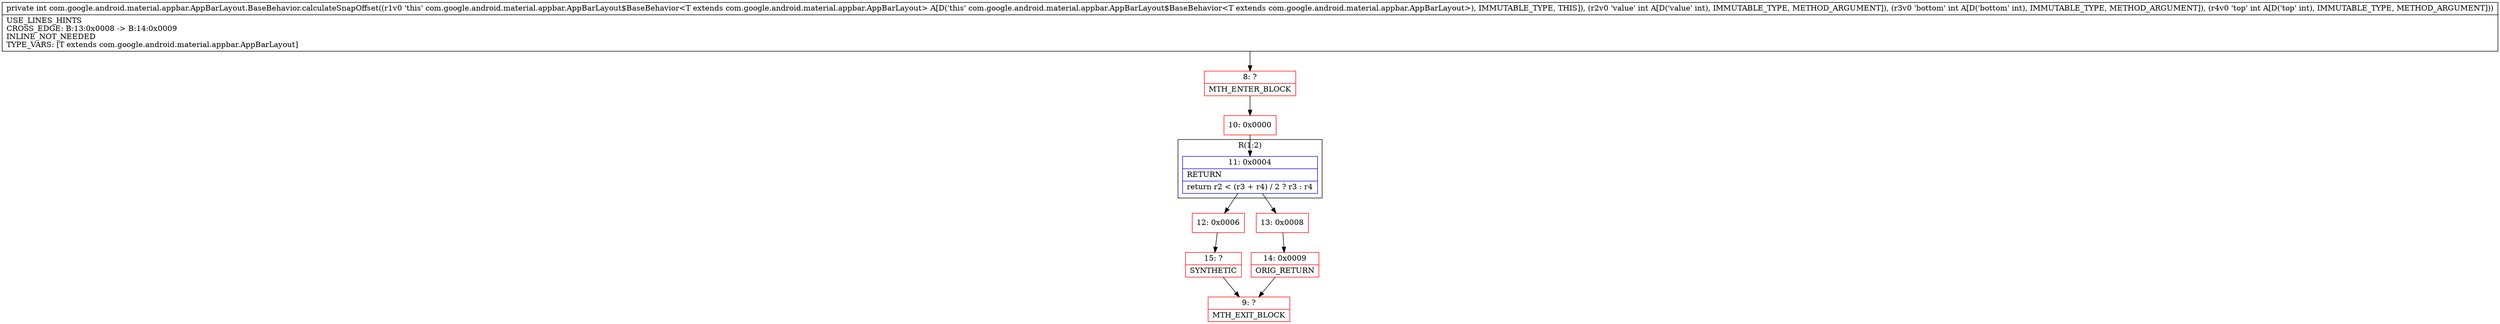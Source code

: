 digraph "CFG forcom.google.android.material.appbar.AppBarLayout.BaseBehavior.calculateSnapOffset(III)I" {
subgraph cluster_Region_1987160184 {
label = "R(1:2)";
node [shape=record,color=blue];
Node_11 [shape=record,label="{11\:\ 0x0004|RETURN\l|return r2 \< (r3 + r4) \/ 2 ? r3 : r4\l}"];
}
Node_8 [shape=record,color=red,label="{8\:\ ?|MTH_ENTER_BLOCK\l}"];
Node_10 [shape=record,color=red,label="{10\:\ 0x0000}"];
Node_12 [shape=record,color=red,label="{12\:\ 0x0006}"];
Node_15 [shape=record,color=red,label="{15\:\ ?|SYNTHETIC\l}"];
Node_9 [shape=record,color=red,label="{9\:\ ?|MTH_EXIT_BLOCK\l}"];
Node_13 [shape=record,color=red,label="{13\:\ 0x0008}"];
Node_14 [shape=record,color=red,label="{14\:\ 0x0009|ORIG_RETURN\l}"];
MethodNode[shape=record,label="{private int com.google.android.material.appbar.AppBarLayout.BaseBehavior.calculateSnapOffset((r1v0 'this' com.google.android.material.appbar.AppBarLayout$BaseBehavior\<T extends com.google.android.material.appbar.AppBarLayout\> A[D('this' com.google.android.material.appbar.AppBarLayout$BaseBehavior\<T extends com.google.android.material.appbar.AppBarLayout\>), IMMUTABLE_TYPE, THIS]), (r2v0 'value' int A[D('value' int), IMMUTABLE_TYPE, METHOD_ARGUMENT]), (r3v0 'bottom' int A[D('bottom' int), IMMUTABLE_TYPE, METHOD_ARGUMENT]), (r4v0 'top' int A[D('top' int), IMMUTABLE_TYPE, METHOD_ARGUMENT]))  | USE_LINES_HINTS\lCROSS_EDGE: B:13:0x0008 \-\> B:14:0x0009\lINLINE_NOT_NEEDED\lTYPE_VARS: [T extends com.google.android.material.appbar.AppBarLayout]\l}"];
MethodNode -> Node_8;Node_11 -> Node_12;
Node_11 -> Node_13;
Node_8 -> Node_10;
Node_10 -> Node_11;
Node_12 -> Node_15;
Node_15 -> Node_9;
Node_13 -> Node_14;
Node_14 -> Node_9;
}

